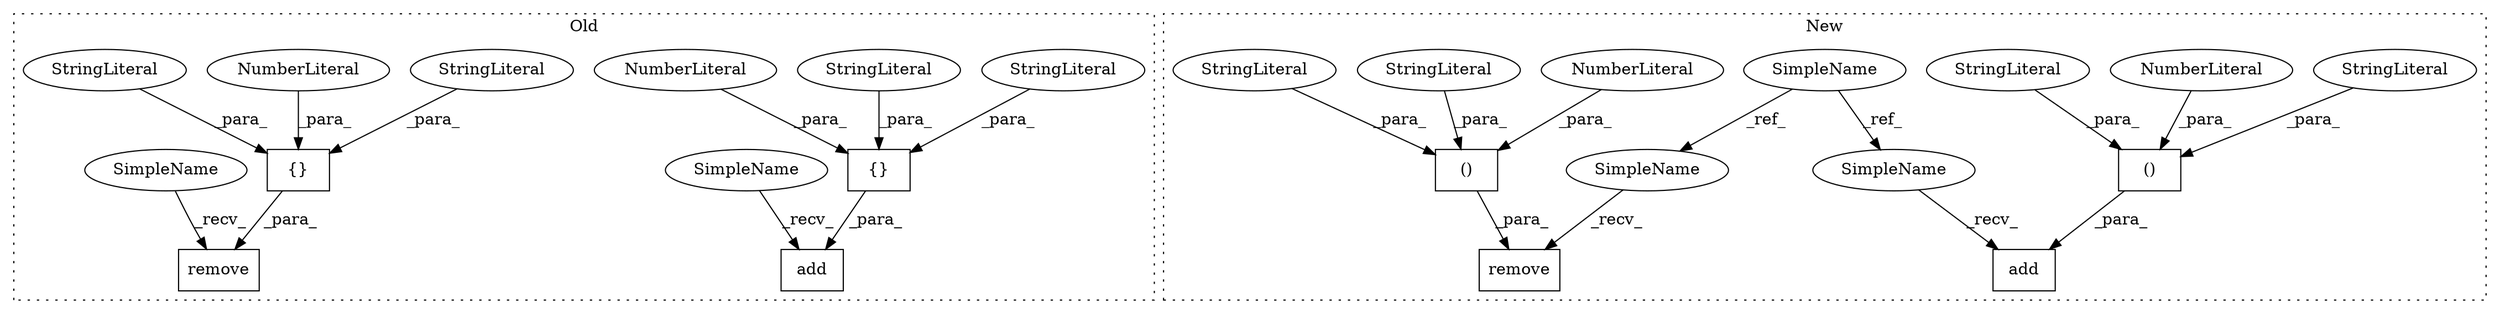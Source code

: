 digraph G {
subgraph cluster0 {
1 [label="remove" a="32" s="667,726" l="7,1" shape="box"];
6 [label="add" a="32" s="515,571" l="4,1" shape="box"];
8 [label="{}" a="4" s="701,725" l="1,1" shape="box"];
9 [label="StringLiteral" a="45" s="702" l="6" shape="ellipse"];
10 [label="{}" a="4" s="546,570" l="1,1" shape="box"];
11 [label="StringLiteral" a="45" s="554" l="14" shape="ellipse"];
14 [label="StringLiteral" a="45" s="709" l="14" shape="ellipse"];
15 [label="StringLiteral" a="45" s="547" l="6" shape="ellipse"];
19 [label="NumberLiteral" a="34" s="724" l="1" shape="ellipse"];
20 [label="NumberLiteral" a="34" s="569" l="1" shape="ellipse"];
24 [label="SimpleName" a="42" s="512" l="2" shape="ellipse"];
25 [label="SimpleName" a="42" s="664" l="2" shape="ellipse"];
label = "Old";
style="dotted";
}
subgraph cluster1 {
2 [label="add" a="32" s="579,635" l="9,2" shape="box"];
3 [label="()" a="106" s="588" l="47" shape="box"];
4 [label="SimpleName" a="42" s="568" l="2" shape="ellipse"];
5 [label="remove" a="32" s="733,792" l="12,2" shape="box"];
7 [label="()" a="106" s="745" l="47" shape="box"];
12 [label="StringLiteral" a="45" s="607" l="14" shape="ellipse"];
13 [label="StringLiteral" a="45" s="588" l="6" shape="ellipse"];
16 [label="StringLiteral" a="45" s="745" l="6" shape="ellipse"];
17 [label="StringLiteral" a="45" s="764" l="14" shape="ellipse"];
18 [label="NumberLiteral" a="34" s="634" l="1" shape="ellipse"];
21 [label="NumberLiteral" a="34" s="791" l="1" shape="ellipse"];
22 [label="SimpleName" a="42" s="730" l="2" shape="ellipse"];
23 [label="SimpleName" a="42" s="576" l="2" shape="ellipse"];
label = "New";
style="dotted";
}
3 -> 2 [label="_para_"];
4 -> 23 [label="_ref_"];
4 -> 22 [label="_ref_"];
7 -> 5 [label="_para_"];
8 -> 1 [label="_para_"];
9 -> 8 [label="_para_"];
10 -> 6 [label="_para_"];
11 -> 10 [label="_para_"];
12 -> 3 [label="_para_"];
13 -> 3 [label="_para_"];
14 -> 8 [label="_para_"];
15 -> 10 [label="_para_"];
16 -> 7 [label="_para_"];
17 -> 7 [label="_para_"];
18 -> 3 [label="_para_"];
19 -> 8 [label="_para_"];
20 -> 10 [label="_para_"];
21 -> 7 [label="_para_"];
22 -> 5 [label="_recv_"];
23 -> 2 [label="_recv_"];
24 -> 6 [label="_recv_"];
25 -> 1 [label="_recv_"];
}